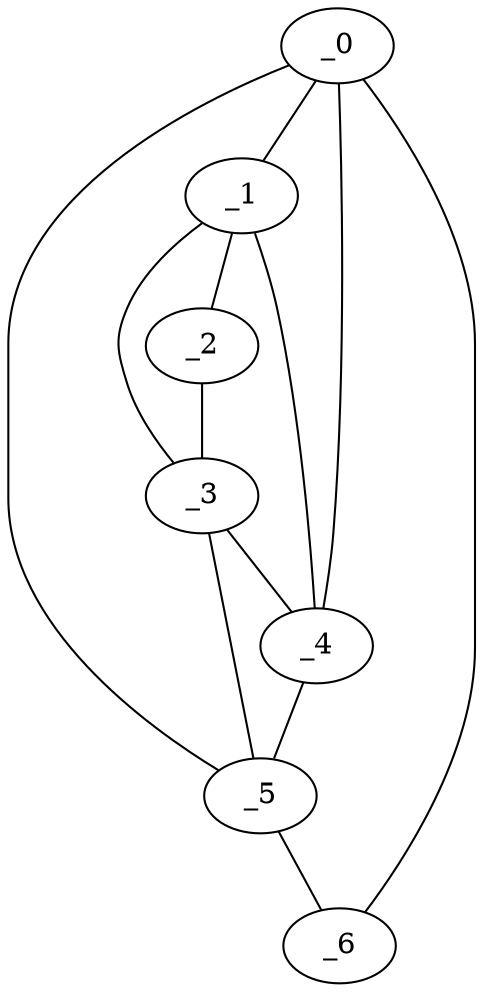graph "obj74__105.gxl" {
	_0	 [x=49,
		y=52];
	_1	 [x=68,
		y=8];
	_0 -- _1	 [valence=1];
	_4	 [x=90,
		y=19];
	_0 -- _4	 [valence=2];
	_5	 [x=93,
		y=23];
	_0 -- _5	 [valence=2];
	_6	 [x=93,
		y=52];
	_0 -- _6	 [valence=1];
	_2	 [x=85,
		y=6];
	_1 -- _2	 [valence=1];
	_3	 [x=88,
		y=11];
	_1 -- _3	 [valence=2];
	_1 -- _4	 [valence=2];
	_2 -- _3	 [valence=1];
	_3 -- _4	 [valence=2];
	_3 -- _5	 [valence=1];
	_4 -- _5	 [valence=2];
	_5 -- _6	 [valence=1];
}

